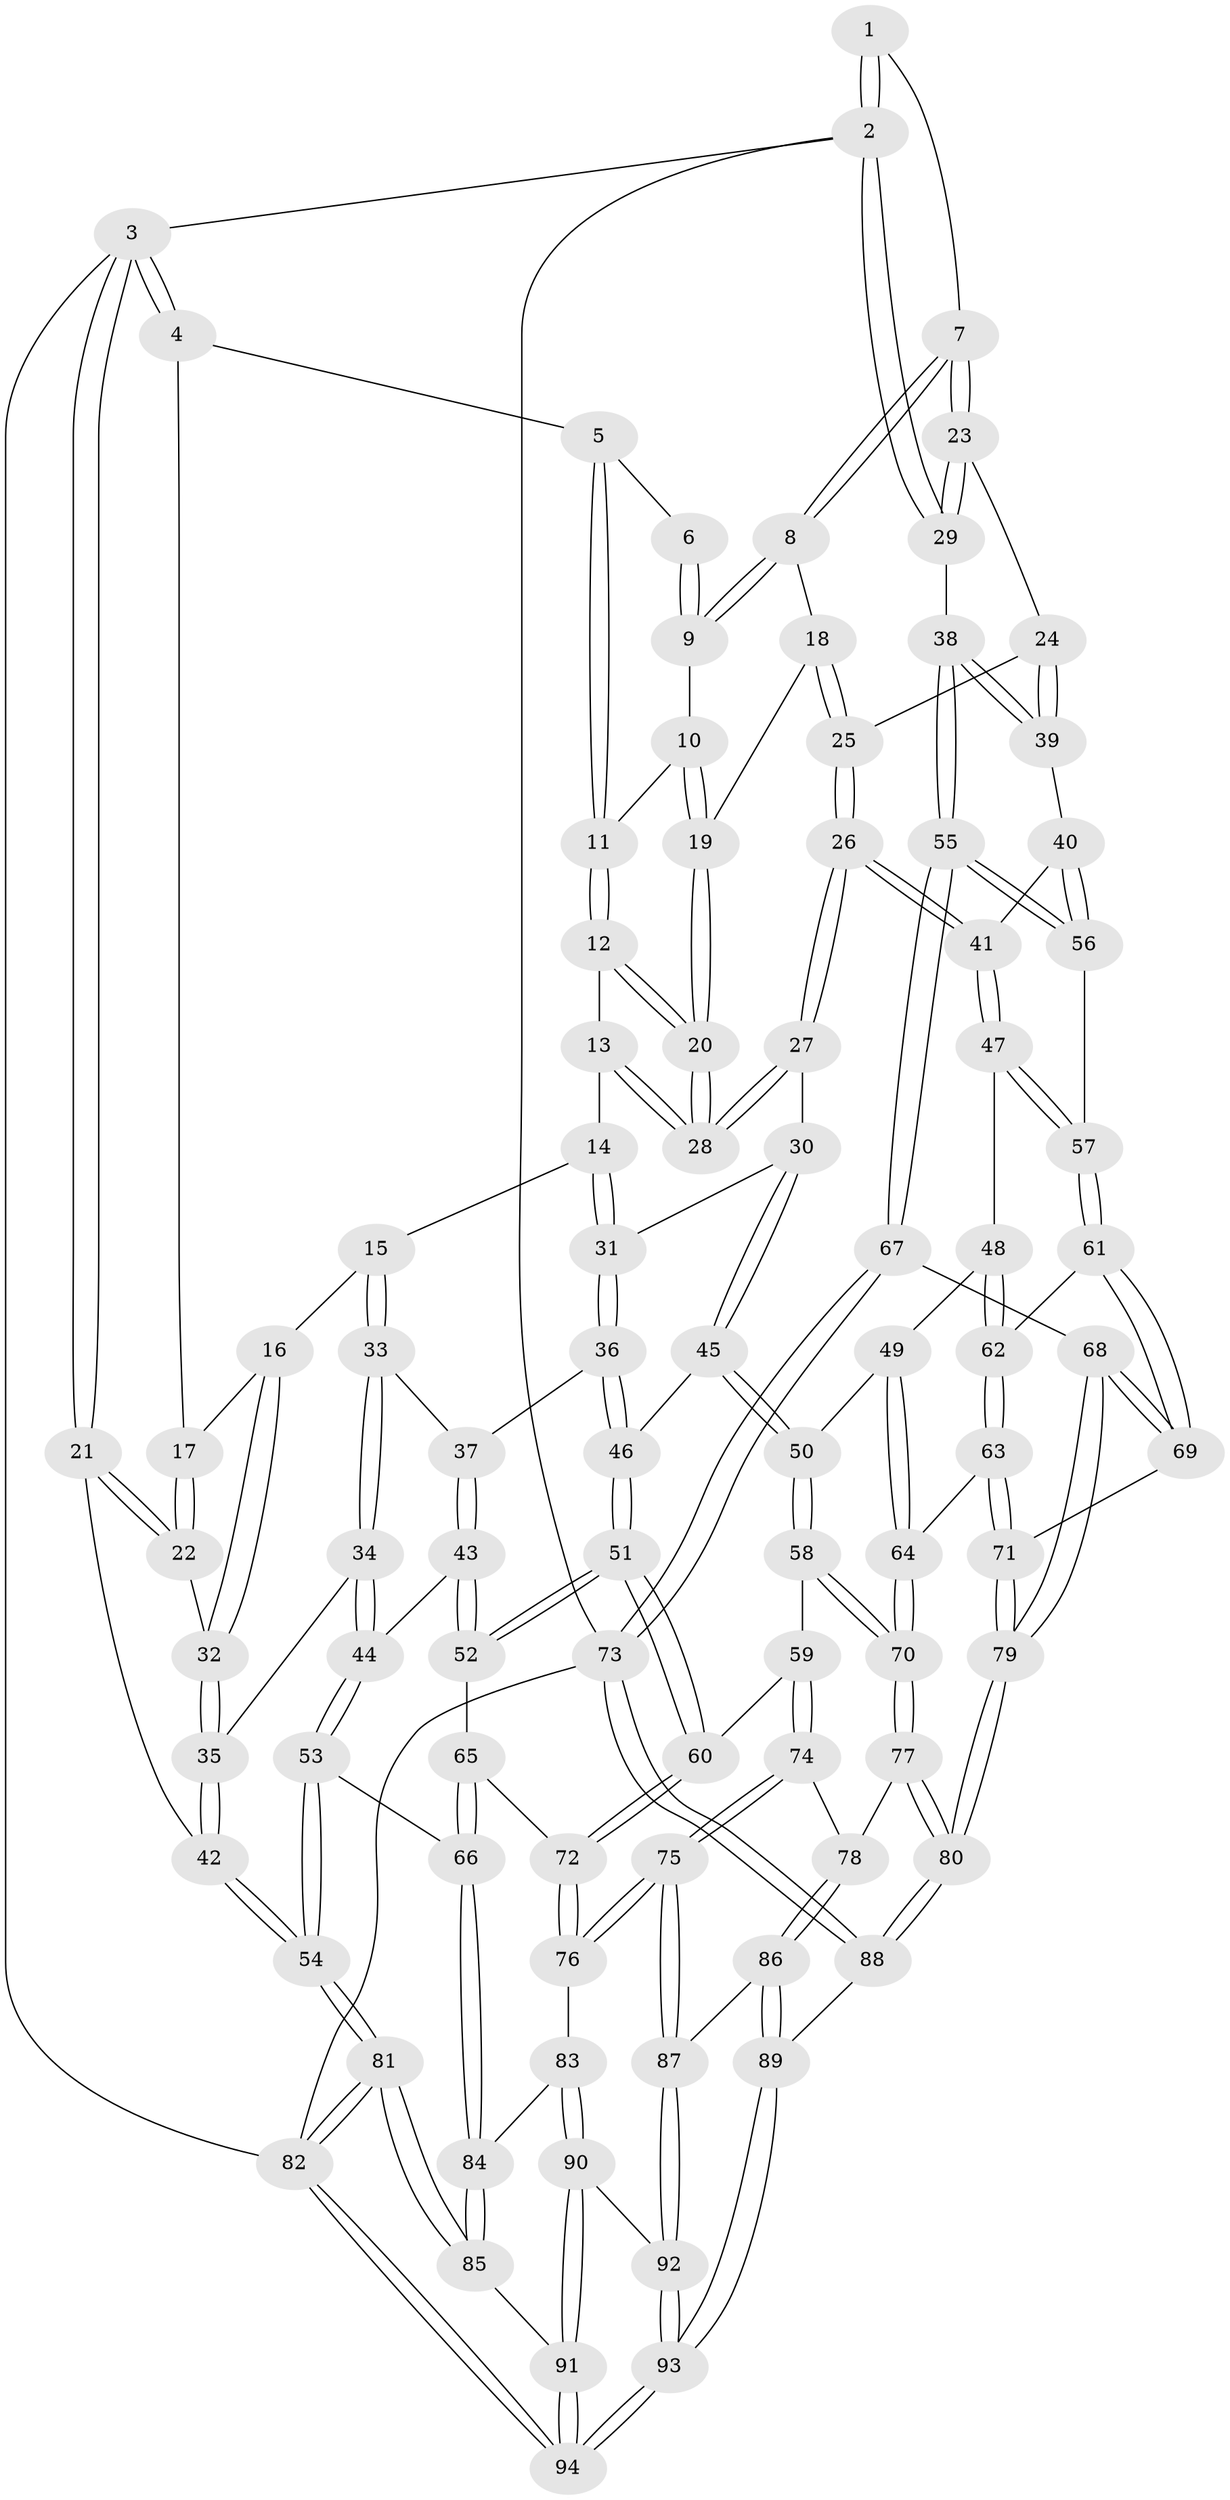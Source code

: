 // Generated by graph-tools (version 1.1) at 2025/17/03/09/25 04:17:21]
// undirected, 94 vertices, 232 edges
graph export_dot {
graph [start="1"]
  node [color=gray90,style=filled];
  1 [pos="+0.7939469059119422+0"];
  2 [pos="+1+0"];
  3 [pos="+0+0"];
  4 [pos="+0.25141396276782907+0"];
  5 [pos="+0.586130838402806+0"];
  6 [pos="+0.7730209516299095+0"];
  7 [pos="+0.9493503340981085+0.1843415991615111"];
  8 [pos="+0.8239667763233026+0.15757194329290036"];
  9 [pos="+0.8061266637424958+0.09268054897832118"];
  10 [pos="+0.6567526269051044+0.0839535567041656"];
  11 [pos="+0.5863724134135875+0.013648669126223529"];
  12 [pos="+0.5583283142234411+0.08419888638633997"];
  13 [pos="+0.4687501642714351+0.19936246641124636"];
  14 [pos="+0.43930053162698907+0.21463772650191784"];
  15 [pos="+0.3166105112025765+0.19966613048617046"];
  16 [pos="+0.31503997828066915+0.19791215840507198"];
  17 [pos="+0.2500817685939564+0.036548757705124044"];
  18 [pos="+0.7716076592501364+0.18990676663857314"];
  19 [pos="+0.7388631806866456+0.20037100576269598"];
  20 [pos="+0.6812378460660502+0.26301418843646207"];
  21 [pos="+0+0.229417760515444"];
  22 [pos="+0+0.24442157633177777"];
  23 [pos="+1+0.21031918524026091"];
  24 [pos="+0.8946204142847178+0.3118914127005014"];
  25 [pos="+0.8403245709874094+0.3445572287681713"];
  26 [pos="+0.7732026867388088+0.42164761238939763"];
  27 [pos="+0.6732918333127337+0.37015240674813665"];
  28 [pos="+0.6713849684710173+0.28371415881493156"];
  29 [pos="+1+0.20724959464276851"];
  30 [pos="+0.6516197161152065+0.38177841251094846"];
  31 [pos="+0.4788588146414361+0.3142518502080931"];
  32 [pos="+0.043717751712115595+0.29649832343595145"];
  33 [pos="+0.29474250952117514+0.32785679743716895"];
  34 [pos="+0.18792918377510773+0.44192439165976677"];
  35 [pos="+0.14797051576522915+0.42574382208294087"];
  36 [pos="+0.44368011552560627+0.43677841464417133"];
  37 [pos="+0.38833534428060207+0.4195105317993381"];
  38 [pos="+1+0.4967959061760119"];
  39 [pos="+0.9452675618682058+0.47509933100473883"];
  40 [pos="+0.8635571972365598+0.47900472315314957"];
  41 [pos="+0.8003253099023631+0.4721307750142144"];
  42 [pos="+0+0.6191762093795437"];
  43 [pos="+0.2542689621133456+0.5519209886210353"];
  44 [pos="+0.22782614066999266+0.5442391117838337"];
  45 [pos="+0.5409081202684966+0.5115006252316798"];
  46 [pos="+0.49306494130330175+0.5079590479298951"];
  47 [pos="+0.775142028438308+0.5546890857872383"];
  48 [pos="+0.7565908461251463+0.5740036477631586"];
  49 [pos="+0.7268138641208511+0.5864499344161935"];
  50 [pos="+0.6101224029192222+0.6072861517565433"];
  51 [pos="+0.37247703794032916+0.6175762749121914"];
  52 [pos="+0.3548606231493325+0.6126404224804445"];
  53 [pos="+0.06789619662784971+0.714126498206941"];
  54 [pos="+0+0.7226549809756697"];
  55 [pos="+1+0.6846084159617645"];
  56 [pos="+0.9205422244067871+0.6299191490801594"];
  57 [pos="+0.8729136187318715+0.6322360281744728"];
  58 [pos="+0.5964513220150328+0.6796185548332634"];
  59 [pos="+0.44536215946580154+0.7085194352588843"];
  60 [pos="+0.3828673333306947+0.6413951585104862"];
  61 [pos="+0.8441101836656886+0.6957450344338284"];
  62 [pos="+0.7828671720015086+0.6716439508825253"];
  63 [pos="+0.7345929805343463+0.7586388294796572"];
  64 [pos="+0.7167980982461816+0.7524046468316969"];
  65 [pos="+0.26749397081500614+0.7102346186160988"];
  66 [pos="+0.07629608919491042+0.7197763250947817"];
  67 [pos="+1+0.7601430585347637"];
  68 [pos="+1+0.7643635595329143"];
  69 [pos="+0.8613148965950166+0.7608685482128655"];
  70 [pos="+0.6258062982190891+0.7449243523685204"];
  71 [pos="+0.7893245375652519+0.8107526067889808"];
  72 [pos="+0.303667186290089+0.8055697662183525"];
  73 [pos="+1+1"];
  74 [pos="+0.447136551848315+0.7876544800526717"];
  75 [pos="+0.32757734695517854+0.8709745167341186"];
  76 [pos="+0.2985774381816235+0.8420220032353146"];
  77 [pos="+0.5990214109121919+0.8069700255532234"];
  78 [pos="+0.5107089803407376+0.8290757168838523"];
  79 [pos="+0.7806543651250601+0.9921081802417312"];
  80 [pos="+0.7285289581776887+1"];
  81 [pos="+0+0.8105879510280473"];
  82 [pos="+0+1"];
  83 [pos="+0.1746766494613155+0.8145771455380165"];
  84 [pos="+0.17451450251001752+0.8145023326700233"];
  85 [pos="+0.11577141929396527+0.9639808622197212"];
  86 [pos="+0.490462546644667+0.9491006882954092"];
  87 [pos="+0.3350229391865975+0.9112330445584732"];
  88 [pos="+0.7002896439066484+1"];
  89 [pos="+0.6894353330155736+1"];
  90 [pos="+0.19765800628044822+0.9458408512549766"];
  91 [pos="+0.14150820709650225+1"];
  92 [pos="+0.3265164256603282+0.9311419713461878"];
  93 [pos="+0.27809274312154614+1"];
  94 [pos="+0.19597545460429572+1"];
  1 -- 2;
  1 -- 2;
  1 -- 7;
  2 -- 3;
  2 -- 29;
  2 -- 29;
  2 -- 73;
  3 -- 4;
  3 -- 4;
  3 -- 21;
  3 -- 21;
  3 -- 82;
  4 -- 5;
  4 -- 17;
  5 -- 6;
  5 -- 11;
  5 -- 11;
  6 -- 9;
  6 -- 9;
  7 -- 8;
  7 -- 8;
  7 -- 23;
  7 -- 23;
  8 -- 9;
  8 -- 9;
  8 -- 18;
  9 -- 10;
  10 -- 11;
  10 -- 19;
  10 -- 19;
  11 -- 12;
  11 -- 12;
  12 -- 13;
  12 -- 20;
  12 -- 20;
  13 -- 14;
  13 -- 28;
  13 -- 28;
  14 -- 15;
  14 -- 31;
  14 -- 31;
  15 -- 16;
  15 -- 33;
  15 -- 33;
  16 -- 17;
  16 -- 32;
  16 -- 32;
  17 -- 22;
  17 -- 22;
  18 -- 19;
  18 -- 25;
  18 -- 25;
  19 -- 20;
  19 -- 20;
  20 -- 28;
  20 -- 28;
  21 -- 22;
  21 -- 22;
  21 -- 42;
  22 -- 32;
  23 -- 24;
  23 -- 29;
  23 -- 29;
  24 -- 25;
  24 -- 39;
  24 -- 39;
  25 -- 26;
  25 -- 26;
  26 -- 27;
  26 -- 27;
  26 -- 41;
  26 -- 41;
  27 -- 28;
  27 -- 28;
  27 -- 30;
  29 -- 38;
  30 -- 31;
  30 -- 45;
  30 -- 45;
  31 -- 36;
  31 -- 36;
  32 -- 35;
  32 -- 35;
  33 -- 34;
  33 -- 34;
  33 -- 37;
  34 -- 35;
  34 -- 44;
  34 -- 44;
  35 -- 42;
  35 -- 42;
  36 -- 37;
  36 -- 46;
  36 -- 46;
  37 -- 43;
  37 -- 43;
  38 -- 39;
  38 -- 39;
  38 -- 55;
  38 -- 55;
  39 -- 40;
  40 -- 41;
  40 -- 56;
  40 -- 56;
  41 -- 47;
  41 -- 47;
  42 -- 54;
  42 -- 54;
  43 -- 44;
  43 -- 52;
  43 -- 52;
  44 -- 53;
  44 -- 53;
  45 -- 46;
  45 -- 50;
  45 -- 50;
  46 -- 51;
  46 -- 51;
  47 -- 48;
  47 -- 57;
  47 -- 57;
  48 -- 49;
  48 -- 62;
  48 -- 62;
  49 -- 50;
  49 -- 64;
  49 -- 64;
  50 -- 58;
  50 -- 58;
  51 -- 52;
  51 -- 52;
  51 -- 60;
  51 -- 60;
  52 -- 65;
  53 -- 54;
  53 -- 54;
  53 -- 66;
  54 -- 81;
  54 -- 81;
  55 -- 56;
  55 -- 56;
  55 -- 67;
  55 -- 67;
  56 -- 57;
  57 -- 61;
  57 -- 61;
  58 -- 59;
  58 -- 70;
  58 -- 70;
  59 -- 60;
  59 -- 74;
  59 -- 74;
  60 -- 72;
  60 -- 72;
  61 -- 62;
  61 -- 69;
  61 -- 69;
  62 -- 63;
  62 -- 63;
  63 -- 64;
  63 -- 71;
  63 -- 71;
  64 -- 70;
  64 -- 70;
  65 -- 66;
  65 -- 66;
  65 -- 72;
  66 -- 84;
  66 -- 84;
  67 -- 68;
  67 -- 73;
  67 -- 73;
  68 -- 69;
  68 -- 69;
  68 -- 79;
  68 -- 79;
  69 -- 71;
  70 -- 77;
  70 -- 77;
  71 -- 79;
  71 -- 79;
  72 -- 76;
  72 -- 76;
  73 -- 88;
  73 -- 88;
  73 -- 82;
  74 -- 75;
  74 -- 75;
  74 -- 78;
  75 -- 76;
  75 -- 76;
  75 -- 87;
  75 -- 87;
  76 -- 83;
  77 -- 78;
  77 -- 80;
  77 -- 80;
  78 -- 86;
  78 -- 86;
  79 -- 80;
  79 -- 80;
  80 -- 88;
  80 -- 88;
  81 -- 82;
  81 -- 82;
  81 -- 85;
  81 -- 85;
  82 -- 94;
  82 -- 94;
  83 -- 84;
  83 -- 90;
  83 -- 90;
  84 -- 85;
  84 -- 85;
  85 -- 91;
  86 -- 87;
  86 -- 89;
  86 -- 89;
  87 -- 92;
  87 -- 92;
  88 -- 89;
  89 -- 93;
  89 -- 93;
  90 -- 91;
  90 -- 91;
  90 -- 92;
  91 -- 94;
  91 -- 94;
  92 -- 93;
  92 -- 93;
  93 -- 94;
  93 -- 94;
}
